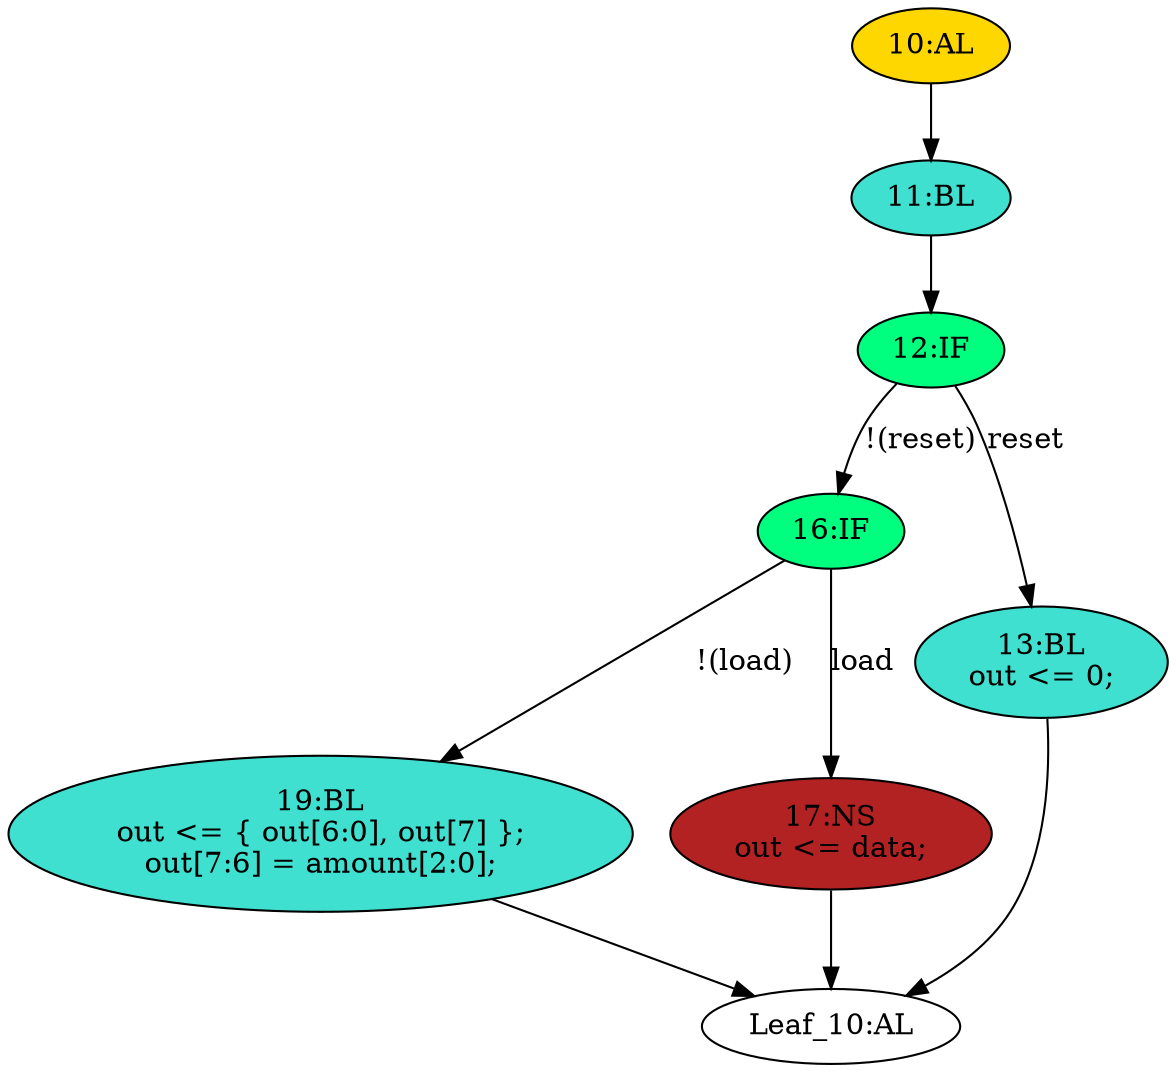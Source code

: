 strict digraph "" {
	node [label="\N"];
	"10:AL"	[ast="<pyverilog.vparser.ast.Always object at 0x7f2ce6f5d890>",
		clk_sens=True,
		fillcolor=gold,
		label="10:AL",
		sens="['clk']",
		statements="[]",
		style=filled,
		typ=Always,
		use_var="['reset', 'load', 'amount', 'data', 'out']"];
	"11:BL"	[ast="<pyverilog.vparser.ast.Block object at 0x7f2ce6f5d910>",
		fillcolor=turquoise,
		label="11:BL",
		statements="[]",
		style=filled,
		typ=Block];
	"10:AL" -> "11:BL"	[cond="[]",
		lineno=None];
	"19:BL"	[ast="<pyverilog.vparser.ast.Block object at 0x7f2ce6f5ddd0>",
		fillcolor=turquoise,
		label="19:BL
out <= { out[6:0], out[7] };
out[7:6] = amount[2:0];",
		statements="[<pyverilog.vparser.ast.NonblockingSubstitution object at 0x7f2ce6f5df50>, <pyverilog.vparser.ast.BlockingSubstitution object at \
0x7f2ce6a98390>]",
		style=filled,
		typ=Block];
	"Leaf_10:AL"	[def_var="['out']",
		label="Leaf_10:AL"];
	"19:BL" -> "Leaf_10:AL"	[cond="[]",
		lineno=None];
	"12:IF"	[ast="<pyverilog.vparser.ast.IfStatement object at 0x7f2ce6f5d090>",
		fillcolor=springgreen,
		label="12:IF",
		statements="[]",
		style=filled,
		typ=IfStatement];
	"16:IF"	[ast="<pyverilog.vparser.ast.IfStatement object at 0x7f2ce6f5d710>",
		fillcolor=springgreen,
		label="16:IF",
		statements="[]",
		style=filled,
		typ=IfStatement];
	"12:IF" -> "16:IF"	[cond="['reset']",
		label="!(reset)",
		lineno=12];
	"13:BL"	[ast="<pyverilog.vparser.ast.Block object at 0x7f2ce6a98850>",
		fillcolor=turquoise,
		label="13:BL
out <= 0;",
		statements="[<pyverilog.vparser.ast.NonblockingSubstitution object at 0x7f2ce6a98890>]",
		style=filled,
		typ=Block];
	"12:IF" -> "13:BL"	[cond="['reset']",
		label=reset,
		lineno=12];
	"16:IF" -> "19:BL"	[cond="['load']",
		label="!(load)",
		lineno=16];
	"17:NS"	[ast="<pyverilog.vparser.ast.NonblockingSubstitution object at 0x7f2ce6a986d0>",
		fillcolor=firebrick,
		label="17:NS
out <= data;",
		statements="[<pyverilog.vparser.ast.NonblockingSubstitution object at 0x7f2ce6a986d0>]",
		style=filled,
		typ=NonblockingSubstitution];
	"16:IF" -> "17:NS"	[cond="['load']",
		label=load,
		lineno=16];
	"11:BL" -> "12:IF"	[cond="[]",
		lineno=None];
	"13:BL" -> "Leaf_10:AL"	[cond="[]",
		lineno=None];
	"17:NS" -> "Leaf_10:AL"	[cond="[]",
		lineno=None];
}
